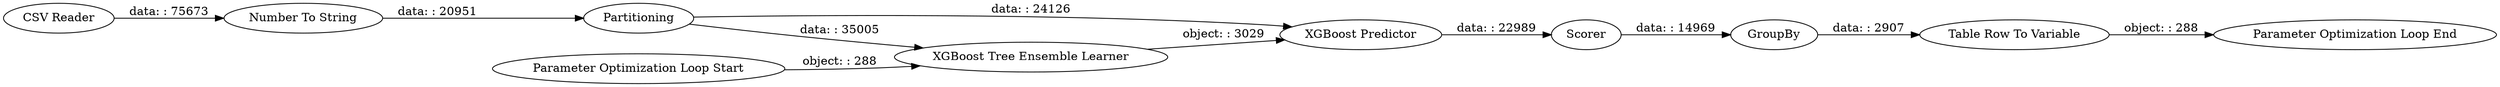 digraph {
	"-1554748836216761272_9" [label=GroupBy]
	"-1554748836216761272_3" [label="XGBoost Tree Ensemble Learner"]
	"-1554748836216761272_6" [label=Partitioning]
	"-1554748836216761272_5" [label="Parameter Optimization Loop End"]
	"-1554748836216761272_4" [label="Parameter Optimization Loop Start"]
	"-1554748836216761272_7" [label="XGBoost Predictor"]
	"-1554748836216761272_2" [label="Number To String"]
	"-1554748836216761272_10" [label="Table Row To Variable"]
	"-1554748836216761272_1" [label="CSV Reader"]
	"-1554748836216761272_8" [label=Scorer]
	"-1554748836216761272_8" -> "-1554748836216761272_9" [label="data: : 14969"]
	"-1554748836216761272_10" -> "-1554748836216761272_5" [label="object: : 288"]
	"-1554748836216761272_7" -> "-1554748836216761272_8" [label="data: : 22989"]
	"-1554748836216761272_9" -> "-1554748836216761272_10" [label="data: : 2907"]
	"-1554748836216761272_6" -> "-1554748836216761272_7" [label="data: : 24126"]
	"-1554748836216761272_6" -> "-1554748836216761272_3" [label="data: : 35005"]
	"-1554748836216761272_2" -> "-1554748836216761272_6" [label="data: : 20951"]
	"-1554748836216761272_1" -> "-1554748836216761272_2" [label="data: : 75673"]
	"-1554748836216761272_3" -> "-1554748836216761272_7" [label="object: : 3029"]
	"-1554748836216761272_4" -> "-1554748836216761272_3" [label="object: : 288"]
	rankdir=LR
}
